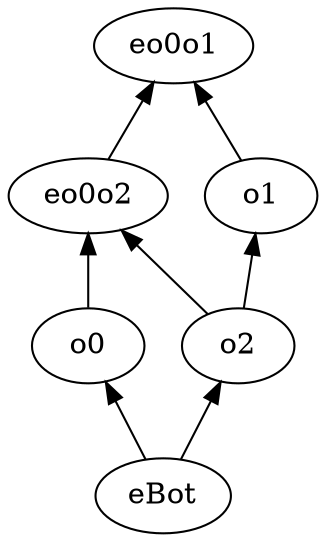 strict digraph n5_s_d_s {
	rankdir=BT
	o0
	eo0o2
	eo0o1
	o1
	o2
	eBot
	eBot -> o0
	o0 -> eo0o2
	o2 -> eo0o2
	eo0o2 -> eo0o1
	o1 -> eo0o1
	o2 -> o1
	eBot -> o2
}
